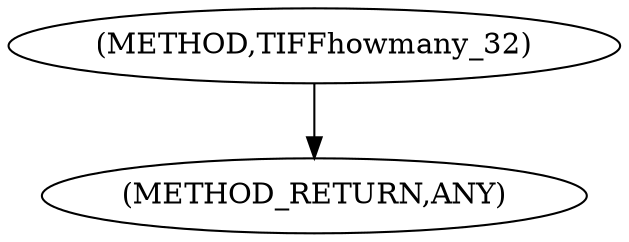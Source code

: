 digraph "TIFFhowmany_32" {  
"100304" [label = <(METHOD,TIFFhowmany_32)> ]
"100307" [label = <(METHOD_RETURN,ANY)> ]
  "100304" -> "100307" 
}
